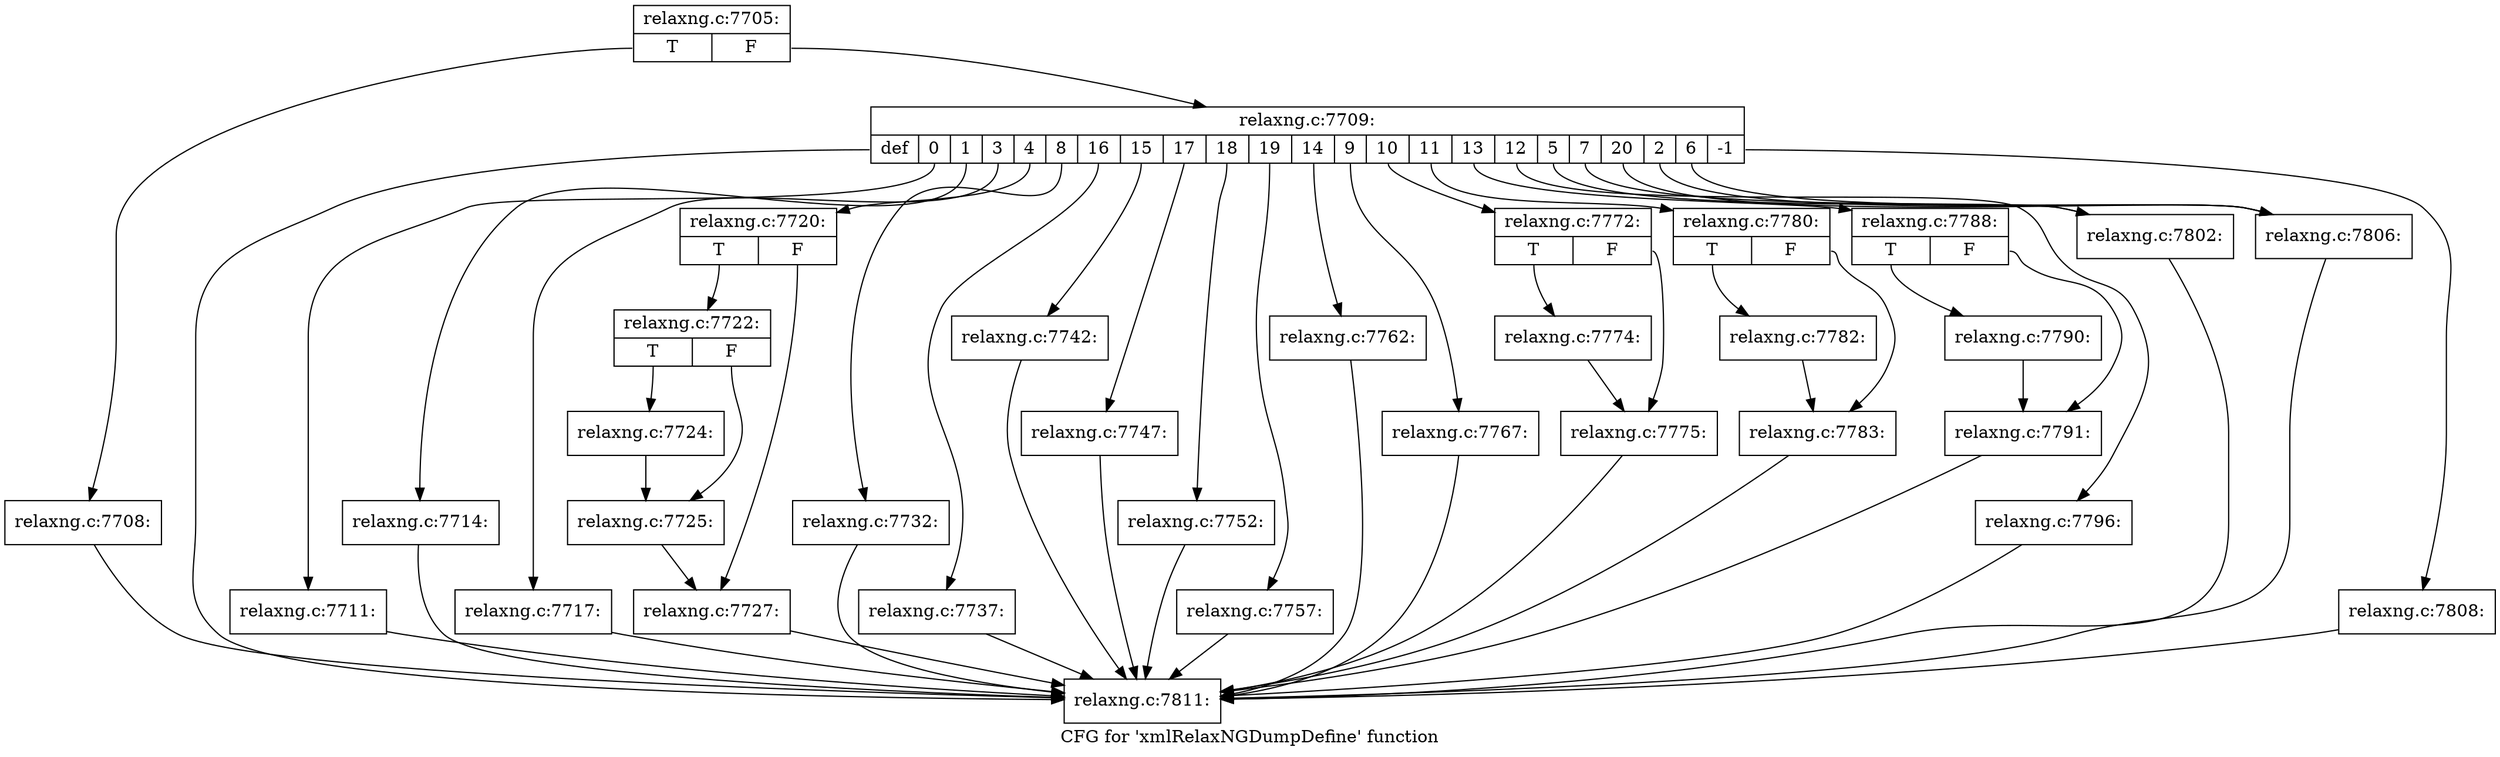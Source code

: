 digraph "CFG for 'xmlRelaxNGDumpDefine' function" {
	label="CFG for 'xmlRelaxNGDumpDefine' function";

	Node0x3eb56a0 [shape=record,label="{relaxng.c:7705:|{<s0>T|<s1>F}}"];
	Node0x3eb56a0:s0 -> Node0x3eb5a30;
	Node0x3eb56a0:s1 -> Node0x3e31df0;
	Node0x3eb5a30 [shape=record,label="{relaxng.c:7708:}"];
	Node0x3eb5a30 -> Node0x3ebac30;
	Node0x3e31df0 [shape=record,label="{relaxng.c:7709:|{<s0>def|<s1>0|<s2>1|<s3>3|<s4>4|<s5>8|<s6>16|<s7>15|<s8>17|<s9>18|<s10>19|<s11>14|<s12>9|<s13>10|<s14>11|<s15>13|<s16>12|<s17>5|<s18>7|<s19>20|<s20>2|<s21>6|<s22>-1}}"];
	Node0x3e31df0:s0 -> Node0x3ebac30;
	Node0x3e31df0:s1 -> Node0x3ebb0e0;
	Node0x3e31df0:s2 -> Node0x3ebb4f0;
	Node0x3e31df0:s3 -> Node0x3ebb900;
	Node0x3e31df0:s4 -> Node0x3ebbd10;
	Node0x3e31df0:s5 -> Node0x3ebe170;
	Node0x3e31df0:s6 -> Node0x3ebe4a0;
	Node0x3e31df0:s7 -> Node0x3ebfd80;
	Node0x3e31df0:s8 -> Node0x3ec0760;
	Node0x3e31df0:s9 -> Node0x3ec1140;
	Node0x3e31df0:s10 -> Node0x3ec1b20;
	Node0x3e31df0:s11 -> Node0x3ec2500;
	Node0x3e31df0:s12 -> Node0x3ec3150;
	Node0x3e31df0:s13 -> Node0x3ec3bb0;
	Node0x3e31df0:s14 -> Node0x3ec51b0;
	Node0x3e31df0:s15 -> Node0x3ec65e0;
	Node0x3e31df0:s16 -> Node0x3ec7a40;
	Node0x3e31df0:s17 -> Node0x3ec84a0;
	Node0x3e31df0:s18 -> Node0x3ec84a0;
	Node0x3e31df0:s19 -> Node0x3ec8860;
	Node0x3e31df0:s20 -> Node0x3ec8860;
	Node0x3e31df0:s21 -> Node0x3ec8860;
	Node0x3e31df0:s22 -> Node0x3ec8c20;
	Node0x3ebb0e0 [shape=record,label="{relaxng.c:7711:}"];
	Node0x3ebb0e0 -> Node0x3ebac30;
	Node0x3ebb4f0 [shape=record,label="{relaxng.c:7714:}"];
	Node0x3ebb4f0 -> Node0x3ebac30;
	Node0x3ebb900 [shape=record,label="{relaxng.c:7717:}"];
	Node0x3ebb900 -> Node0x3ebac30;
	Node0x3ebbd10 [shape=record,label="{relaxng.c:7720:|{<s0>T|<s1>F}}"];
	Node0x3ebbd10:s0 -> Node0x3ebc130;
	Node0x3ebbd10:s1 -> Node0x3ebc180;
	Node0x3ebc130 [shape=record,label="{relaxng.c:7722:|{<s0>T|<s1>F}}"];
	Node0x3ebc130:s0 -> Node0x3ebc910;
	Node0x3ebc130:s1 -> Node0x3ebc960;
	Node0x3ebc910 [shape=record,label="{relaxng.c:7724:}"];
	Node0x3ebc910 -> Node0x3ebc960;
	Node0x3ebc960 [shape=record,label="{relaxng.c:7725:}"];
	Node0x3ebc960 -> Node0x3ebc180;
	Node0x3ebc180 [shape=record,label="{relaxng.c:7727:}"];
	Node0x3ebc180 -> Node0x3ebac30;
	Node0x3ebe170 [shape=record,label="{relaxng.c:7732:}"];
	Node0x3ebe170 -> Node0x3ebac30;
	Node0x3ebe4a0 [shape=record,label="{relaxng.c:7737:}"];
	Node0x3ebe4a0 -> Node0x3ebac30;
	Node0x3ebfd80 [shape=record,label="{relaxng.c:7742:}"];
	Node0x3ebfd80 -> Node0x3ebac30;
	Node0x3ec0760 [shape=record,label="{relaxng.c:7747:}"];
	Node0x3ec0760 -> Node0x3ebac30;
	Node0x3ec1140 [shape=record,label="{relaxng.c:7752:}"];
	Node0x3ec1140 -> Node0x3ebac30;
	Node0x3ec1b20 [shape=record,label="{relaxng.c:7757:}"];
	Node0x3ec1b20 -> Node0x3ebac30;
	Node0x3ec2500 [shape=record,label="{relaxng.c:7762:}"];
	Node0x3ec2500 -> Node0x3ebac30;
	Node0x3ec3150 [shape=record,label="{relaxng.c:7767:}"];
	Node0x3ec3150 -> Node0x3ebac30;
	Node0x3ec3bb0 [shape=record,label="{relaxng.c:7772:|{<s0>T|<s1>F}}"];
	Node0x3ec3bb0:s0 -> Node0x3ec3fd0;
	Node0x3ec3bb0:s1 -> Node0x3ec4020;
	Node0x3ec3fd0 [shape=record,label="{relaxng.c:7774:}"];
	Node0x3ec3fd0 -> Node0x3ec4020;
	Node0x3ec4020 [shape=record,label="{relaxng.c:7775:}"];
	Node0x3ec4020 -> Node0x3ebac30;
	Node0x3ec51b0 [shape=record,label="{relaxng.c:7780:|{<s0>T|<s1>F}}"];
	Node0x3ec51b0:s0 -> Node0x3ec55a0;
	Node0x3ec51b0:s1 -> Node0x3ec55f0;
	Node0x3ec55a0 [shape=record,label="{relaxng.c:7782:}"];
	Node0x3ec55a0 -> Node0x3ec55f0;
	Node0x3ec55f0 [shape=record,label="{relaxng.c:7783:}"];
	Node0x3ec55f0 -> Node0x3ebac30;
	Node0x3ec65e0 [shape=record,label="{relaxng.c:7788:|{<s0>T|<s1>F}}"];
	Node0x3ec65e0:s0 -> Node0x3ec6a00;
	Node0x3ec65e0:s1 -> Node0x3ec6a50;
	Node0x3ec6a00 [shape=record,label="{relaxng.c:7790:}"];
	Node0x3ec6a00 -> Node0x3ec6a50;
	Node0x3ec6a50 [shape=record,label="{relaxng.c:7791:}"];
	Node0x3ec6a50 -> Node0x3ebac30;
	Node0x3ec7a40 [shape=record,label="{relaxng.c:7796:}"];
	Node0x3ec7a40 -> Node0x3ebac30;
	Node0x3ec84a0 [shape=record,label="{relaxng.c:7802:}"];
	Node0x3ec84a0 -> Node0x3ebac30;
	Node0x3ec8860 [shape=record,label="{relaxng.c:7806:}"];
	Node0x3ec8860 -> Node0x3ebac30;
	Node0x3ec8c20 [shape=record,label="{relaxng.c:7808:}"];
	Node0x3ec8c20 -> Node0x3ebac30;
	Node0x3ebac30 [shape=record,label="{relaxng.c:7811:}"];
}
